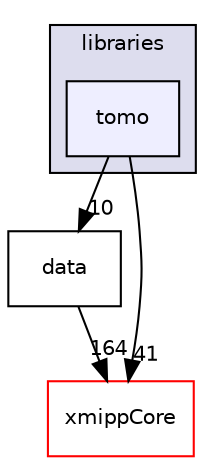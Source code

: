 digraph "xmipp/libraries/tomo" {
  compound=true
  node [ fontsize="10", fontname="Helvetica"];
  edge [ labelfontsize="10", labelfontname="Helvetica"];
  subgraph clusterdir_29dba3f3840f20df3b04d1972e99046b {
    graph [ bgcolor="#ddddee", pencolor="black", label="libraries" fontname="Helvetica", fontsize="10", URL="dir_29dba3f3840f20df3b04d1972e99046b.html"]
  dir_a85af19aa73832b28527be1850531ace [shape=box, label="tomo", style="filled", fillcolor="#eeeeff", pencolor="black", URL="dir_a85af19aa73832b28527be1850531ace.html"];
  }
  dir_02b15c2011e26cf58f557fc966b9a0d4 [shape=box label="data" URL="dir_02b15c2011e26cf58f557fc966b9a0d4.html"];
  dir_ce4d0d8fc85c2c70612466225bfce71d [shape=box label="xmippCore" fillcolor="white" style="filled" color="red" URL="dir_ce4d0d8fc85c2c70612466225bfce71d.html"];
  dir_02b15c2011e26cf58f557fc966b9a0d4->dir_ce4d0d8fc85c2c70612466225bfce71d [headlabel="164", labeldistance=1.5 headhref="dir_000111_000265.html"];
  dir_a85af19aa73832b28527be1850531ace->dir_02b15c2011e26cf58f557fc966b9a0d4 [headlabel="10", labeldistance=1.5 headhref="dir_000220_000111.html"];
  dir_a85af19aa73832b28527be1850531ace->dir_ce4d0d8fc85c2c70612466225bfce71d [headlabel="41", labeldistance=1.5 headhref="dir_000220_000265.html"];
}
